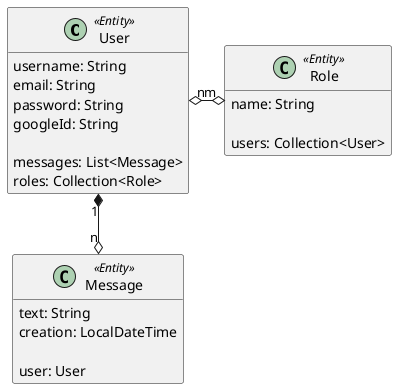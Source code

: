 @startuml
hide methods

class User <<Entity>> {
    username: String
    email: String
    password: String
    googleId: String

    messages: List<Message>
    roles: Collection<Role>
}

class Message<<Entity>>{
    text: String
    creation: LocalDateTime

    user: User
}

class Role<<Entity>>{
    name: String

    users: Collection<User>
}

User "1" *-down-o "n" Message
User "n" o-o "m" Role

@enduml